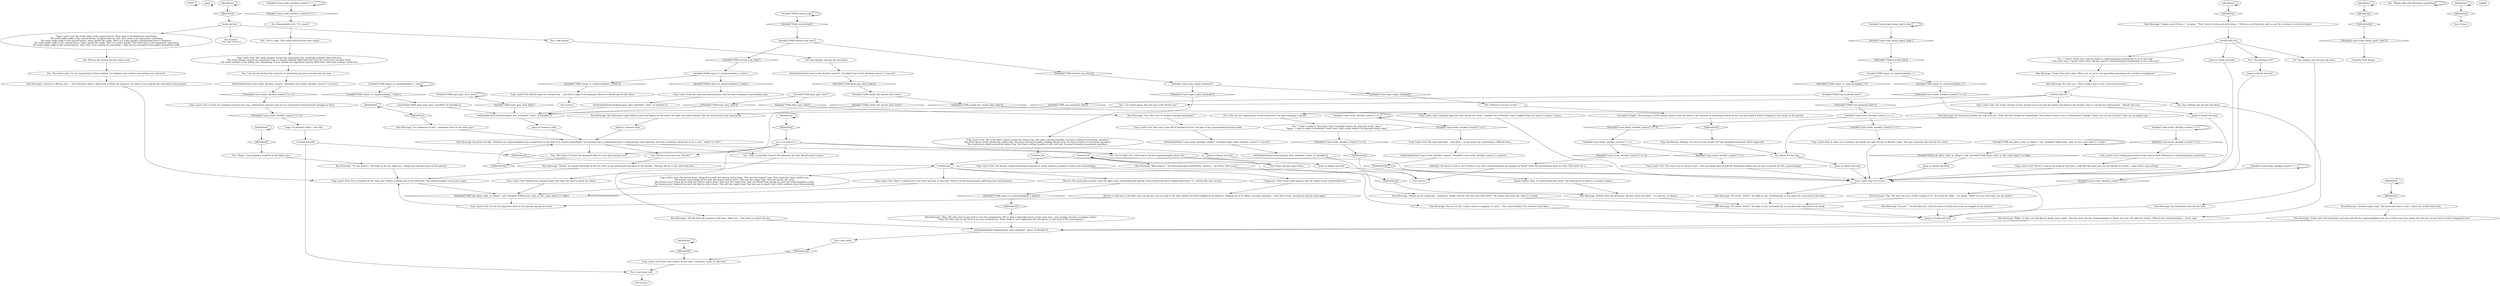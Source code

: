 # COAST ORB / reeds at lands end
# These reeds are in the north, at Land's End. The interactable reeds you can search when Morell tells you to check the phasmid traps. There are traps in these reeds.
# ==================================================
digraph G {
	  0 [label="START"];
	  1 [label="input"];
	  2 [label="Variable[\"TASK.restock_trap\"]"];
	  3 [label="Variable[\"TASK.restock_trap\"]", shape=diamond];
	  4 [label="!(Variable[\"TASK.restock_trap\"])", shape=diamond];
	  5 [label="IsKimHere()"];
	  6 [label="IsKimHere()", shape=diamond];
	  7 [label="!(IsKimHere())", shape=diamond];
	  8 [label="Kim Kitsuragi: \"Right.\" It does not look like he thinks you're right. \"Anyway, that's for the cryptozoologists to figure out now.\" He adds, for clarity: \"*We're* not cryptozoologists -- we're cops.\""];
	  9 [label="Kim Kitsuragi: Neither does the lieutenant. He just raises his collar -- it's cold out, as always."];
	  10 [label="Jump to: [lands end hub]"];
	  11 [label="Variable[\"coast.reeds_checked_counter\"] == 3"];
	  12 [label="Variable[\"coast.reeds_checked_counter\"] == 3", shape=diamond];
	  13 [label="!(Variable[\"coast.reeds_checked_counter\"] == 3)", shape=diamond];
	  14 [label="Kim Kitsuragi: \"Of course. Noted.\" He looks at you, incredulously, as you place the trap back in the reeds."];
	  15 [label="Logic: No phasmid either -- but still..."];
	  16 [label="Variable[\"coast.reeds_checked_counter\"] == 1"];
	  17 [label="Variable[\"coast.reeds_checked_counter\"] == 1", shape=diamond];
	  18 [label="!(Variable[\"coast.reeds_checked_counter\"] == 1)", shape=diamond];
	  19 [label="SetVariableValue(\"backyard.gary_door_unlocked\", false) --[[ Variable[ ]]"];
	  20 [label="IsKimHere()"];
	  21 [label="IsKimHere()", shape=diamond];
	  22 [label="!(IsKimHere())", shape=diamond];
	  23 [label="Kim Kitsuragi: \"Big surprise.\" The lieutenant grins mirthlessly. \"Anyway -- one down, three to go.\""];
	  24 [label="You: \"Maybe they will still attract something?\""];
	  25 [label="Kim Kitsuragi: \"Yes. Like a cat, or another teenage psychopath.\""];
	  26 [label="Variable[\"TASK.open_gary_door_done\"]"];
	  27 [label="Variable[\"TASK.open_gary_door_done\"]", shape=diamond];
	  28 [label="!(Variable[\"TASK.open_gary_door_done\"])", shape=diamond];
	  29 [label="SetVariableValue(\"backyard.gary_door_unlocked\", false) --[[ Variable[ ]]"];
	  30 [label="Variable[\"coast.traps_dying_regret_done\"]"];
	  31 [label="Variable[\"coast.traps_dying_regret_done\"]", shape=diamond];
	  32 [label="!(Variable[\"coast.traps_dying_regret_done\"])", shape=diamond];
	  33 [label="Jump to: [lands end hub]"];
	  34 [label="Kim Kitsuragi: \"Okay. But after that we get back to our own assignments. We've done a thorough survey of the coast now -- just running around is no longer useful.\"\n\"Okay. But after that we get back to our own assignments. There really is *no* explanation for this detour at this point of the investigation.\""];
	  35 [label="Trap: Land's End: The reeds continue to hiss around you as you put the empty trap back on the ground. Time to consult the professionals -- Morell and Lena."];
	  36 [label="You: \"I want to make it clear that I don't *actually* believe the phasmid exists, okay?\"\n\"Again -- I want to make it absolutely *clear* that I don't really believe the phasmid exists, okay?\""];
	  37 [label="Kim Kitsuragi: \"Always up for a good jog -- otherwise, would I still be *on* this case with *you*?\" He smiles and raises his collar. It's windy."];
	  38 [label="IsKimHere()"];
	  39 [label="IsKimHere()", shape=diamond];
	  40 [label="!(IsKimHere())", shape=diamond];
	  41 [label="SetVariableValue(\"backyard.gary_door_unlocked\", false) --[[ Variable[ ]]"];
	  42 [label="Variable[\"TASK.ask_about_ruby_in_village\"]  and  Variable[\"TASK.locate_ruby_on_the_coast_done\"] == false"];
	  43 [label="Variable[\"TASK.ask_about_ruby_in_village\"]  and  Variable[\"TASK.locate_ruby_on_the_coast_done\"] == false", shape=diamond];
	  44 [label="!(Variable[\"TASK.ask_about_ruby_in_village\"]  and  Variable[\"TASK.locate_ruby_on_the_coast_done\"] == false)", shape=diamond];
	  45 [label="You: [Leave.]"];
	  46 [label="Kim Kitsuragi: The lieutenant's gaze follows yours and lingers on the reeds, the sand, the water beyond. Then he turns back to you expectantly."];
	  47 [label="Kim Kitsuragi: \"Yup. The next one has a *crab* trapped in it.\" He raises his collar -- it's windy. \"These are just crab traps, you do realize?\""];
	  48 [label="Trap: Land's End: A familiar apparatus lies among the reeds -- another one of Morell's traps, weighed down by stones to keep it in place."];
	  49 [label="CancelTask(\"TASK.open_gary_door_cancelled\")--[[ Variable[ ]]"];
	  50 [label="Trap: Land's End: There's nothing else to do with the traps at this time. They're all just lying around, gathering dust and rainwater."];
	  51 [label="You: \"It'll be in the next one. *Surely*.\""];
	  52 [label="You: \"You're right. This crypto-research has been stupid.\""];
	  53 [label="IsKimHere()"];
	  54 [label="IsKimHere()", shape=diamond];
	  55 [label="!(IsKimHere())", shape=diamond];
	  56 [label="Trap: Land's End: No locusts!"];
	  57 [label="lands end hub"];
	  58 [label="Kim Kitsuragi: The lieutenant studies the trap with you. \"Well, the bait worked on *something*. This doesn't mean it was a reed-monster, though. Unless you see one in there? I just see an empty trap...\""];
	  59 [label="Trap: Land's End: There's a trap in the reeds at your feet. Looks like the same one you saw Morell set before -- same mesh, same wiring."];
	  60 [label="SetVariableValue(\"coast.reeds_checked_counter\", Variable[\"coast.reeds_checked_counter\"] +once(1)) "];
	  61 [label="Kim Kitsuragi: He purses his lips. \"Perhaps our cryptozoologists have competition in the form of an actual entomologist? Or someone else is sabotaging them? I could present more theories, but then I would be taking this on as a case -- which I'm *not*.\""];
	  62 [label="remorse hub"];
	  63 [label="Trap: Land's End: The reeds whisper around the sepulchral trap, as though suddenly filled with fear.\nThe reeds whisper around the sepulchral trap, as though suddenly filled with fear. Even the snow does not quiet them.\nThe reeds shudder in the falling rain, whispering. It is as though the sepulchral trap has filled them with some strange, novel fear."];
	  64 [label="Kim Kitsuragi: \"Good, good. We should be courteous and tell the cryptozoologists that one of their traps was empty, but then we can get back to *our* assignment here.\""];
	  65 [label="Untitled hub (02)"];
	  66 [label="Authority: He doesn't want to, but if there is one more cryptozoological run-around, he *must* force the investigation back on track. This better be it..."];
	  67 [label="Variable[\"coast.reeds_checked_counter\"] == 1"];
	  68 [label="Variable[\"coast.reeds_checked_counter\"] == 1", shape=diamond];
	  69 [label="!(Variable[\"coast.reeds_checked_counter\"] == 1)", shape=diamond];
	  70 [label="Variable[\"TASK.report_to_cryptozoologists_1_done\"]"];
	  71 [label="Variable[\"TASK.report_to_cryptozoologists_1_done\"]", shape=diamond];
	  72 [label="!(Variable[\"TASK.report_to_cryptozoologists_1_done\"])", shape=diamond];
	  73 [label="Jump to: [lands end hub]"];
	  74 [label="You: \"Bummer it wasn't in here...\""];
	  75 [label="Trap: Land's End: The reeds dance slowly around the empty trap. The trap's netting trembles. No insect sounds or movement anywhere.\nThe reeds dance slowly around the empty trap. The trap's netting trembles, shaking off the snow. No insect sounds or movement anywhere. \nThe reeds dance slowly around the empty trap. The trap's netting trembles in the cold rain. No insect sounds or movement anywhere. "];
	  76 [label="Trap: Land's End: The locusts aren't doing all too well, but they're still in there. This isn't the *empty* trap. That must have been another one.\nThe locusts aren't doing all too well, but they're still in there. This isn't the empty trap. That one was by the canal.\nThe locusts aren't doing all too well, but they're still in there. This isn't the empty trap. That one Morell was setting up, near the cryptozoologists camp.\nThe locusts aren't doing all too well, but they're still in there. This isn't the empty trap. That one was in Land's End, in the northern tip of this peninsula."];
	  77 [label="You: \"No need to grin. I'm not *expecting* to find anything. I'm helping some citizens and getting some fresh air.\""];
	  78 [label="Trap: Land's End: The locusts, dazed from being transported, slowly begin to acclimate to their new surroundings."];
	  79 [label="You: Release the locusts into the empty trap."];
	  80 [label="Shivers: The wind picks up here, near the cape's end, surrounding the narrow strip of land from three cardinal directions. It's cold for this time of year."];
	  81 [label="You: \"Damn, I was hoping it would be in the *first* one.\""];
	  82 [label="Kim Kitsuragi: \"Good. Now that's done. When can we get to our impending apocalypse of a murder investigation?\""];
	  83 [label="Kim Kitsuragi: \"Of course. Noted.\" He looks at you, incredulously, as you place the trap back in the reeds."];
	  84 [label="Jump to: [lands end hub]"];
	  85 [label="Kim Kitsuragi: \"No-no. I'm fine. I didn't mean to complain, it's just...\" He's short-winded. The sentence ends there."];
	  86 [label="Untitled hub"];
	  87 [label="You: [Leave.]\n\"Let's go.\" [Leave.]"];
	  88 [label="You: [Leave.]"];
	  89 [label="IsKimHere()"];
	  90 [label="IsKimHere()", shape=diamond];
	  91 [label="!(IsKimHere())", shape=diamond];
	  92 [label="IsKimHere()"];
	  93 [label="IsKimHere()", shape=diamond];
	  94 [label="!(IsKimHere())", shape=diamond];
	  95 [label="Trap: Land's End: You've checked all the traps now. There's nothing else to do with them. The cryptozoologists await your report."];
	  96 [label="Jump to: [lands end hub]"];
	  97 [label="Shivers: A cold gust of air dries your sweaty face and you look to the dark shadow the Feld building in the distance, drawing you to it. What a strange sensation... Once this is done, should you ask the wind again?"];
	  98 [label="IsKimHere()"];
	  99 [label="IsKimHere()", shape=diamond];
	  100 [label="!(IsKimHere())", shape=diamond];
	  101 [label="Variable[\"coast.reeds_checked_counter\"] == 2"];
	  102 [label="Variable[\"coast.reeds_checked_counter\"] == 2", shape=diamond];
	  103 [label="!(Variable[\"coast.reeds_checked_counter\"] == 2)", shape=diamond];
	  104 [label="SetVariableValue(\"coast.reeds_checked_counter\", Variable[\"coast.reeds_checked_counter\"] +once(1)) "];
	  105 [label="Trap: Land's End: You set the apparatus back on the ground, among the reeds."];
	  106 [label="Jump to: [lands end hub]"];
	  107 [label="You: \"I do get the feeling that someone or something may have messed with the trap...\""];
	  108 [label="IsKimHere()"];
	  109 [label="IsKimHere()", shape=diamond];
	  110 [label="!(IsKimHere())", shape=diamond];
	  111 [label="You: (Immediately yell.) \"It's empty!\""];
	  112 [label="Trap: Land's End: This trap is also full of panicked locusts. No sign of any cryptozoological beast inside."];
	  113 [label="Jump to: [remorse hub]"];
	  114 [label="IsKimHere()"];
	  115 [label="IsKimHere()", shape=diamond];
	  116 [label="!(IsKimHere())", shape=diamond];
	  117 [label="You: Say nothing, just put the trap down."];
	  118 [label="Trap: Land's End: The reeds sway in the coastal breeze. They seem to be waiting for something.\nThe reeds shake sadly in the coastal breeze, weighed down by rain. They seem to be waiting for something.\nThe reeds shake sadly in the coastal breeze. Snow specks the stalks. Most of it melts quickly, relinquishing form to darkness. \nThe reeds shake sadly in the coastal breeze. Snow specks the stalks. Most of it melts quickly. The reeds seem to be waiting for something.\nThe reeds shake sadly in the coastal breeze. They seem to be waiting for something -- some secret concealed in the night's warmthless robe."];
	  119 [label="You: Reach for the trap."];
	  120 [label="Perception (Sight): The netting is a little untidy, messier than the others. Like someone or something picked up the trap and shook it before dropping it back down on the ground."];
	  121 [label="Kim Kitsuragi: \"I'm just...\" he breathes out. \"Glad we haven't found some poor cat trapped in one of these.\""];
	  122 [label="Variable[\"TASK.restock_trap_done\"]"];
	  123 [label="Variable[\"TASK.restock_trap_done\"]", shape=diamond];
	  124 [label="!(Variable[\"TASK.restock_trap_done\"])", shape=diamond];
	  125 [label="Empathy: Poor things..."];
	  126 [label="Untitled hub"];
	  127 [label="You: Pause and just stand there."];
	  128 [label="You: Say nothing, just put the trap down."];
	  129 [label="Trap: Boathouses: Nothing. No traces of the locusts *or* the Insulindian phasmid. What happened?"];
	  130 [label="SetVariableValue(\"coast.reeds_checked_counter\", Variable[\"coast.reeds_checked_counter\"] +once(1)) "];
	  131 [label="Trap: Land's End: All the traps are stocked now -- and still no sight of the phasmid. Return to Morell and let him know."];
	  132 [label="Variable[\"TASK.report_to_cryptozoologists_1\"]"];
	  133 [label="Variable[\"TASK.report_to_cryptozoologists_1\"]", shape=diamond];
	  134 [label="!(Variable[\"TASK.report_to_cryptozoologists_1\"])", shape=diamond];
	  135 [label="You: \"Let's keep going. The next one is the *lucky* one.\""];
	  136 [label="Kim Kitsuragi: The lieutenant stretches his back."];
	  137 [label="Kim Kitsuragi: \"I'm beginning to feel... somewhat sorry for the little guys.\""];
	  138 [label="You: [Leave.]"];
	  139 [label="You: \"But what if it *was* the phasmid? What if it ate them and got out?\""];
	  140 [label="You: Look around."];
	  141 [label="Untitled hub (02)"];
	  142 [label="You: \"How are you enjoying the cardio, lieutenant? I'm quite enjoying it myself.\""];
	  143 [label="Kim Kitsuragi: \"Another empty trap,\" the lieutenant takes a note -- more out of habit than duty."];
	  144 [label="Variable[\"TASK.unlock_the_weasle_door_done\"]"];
	  145 [label="Variable[\"TASK.unlock_the_weasle_door_done\"]", shape=diamond];
	  146 [label="!(Variable[\"TASK.unlock_the_weasle_door_done\"])", shape=diamond];
	  147 [label="Kim Kitsuragi: \"I meant no offence, just...\" The lieutenant doesn't know how to finish the sentence. He looks at you, putting the trap back on the ground."];
	  148 [label="You: \"Yeah, it probably *wasn't* the phasmid, but still. Morell needs to know.\""];
	  149 [label="Kim Kitsuragi: He stops you. \"Don't answer that. It was a rhetorical question.\""];
	  150 [label="Variable[\"coast.reeds_checked_counter\"] == 2"];
	  151 [label="Variable[\"coast.reeds_checked_counter\"] == 2", shape=diamond];
	  152 [label="!(Variable[\"coast.reeds_checked_counter\"] == 2)", shape=diamond];
	  153 [label="Kim Kitsuragi: \"Surely,\" he repeats and looks at the sea, then at you putting the trap back on the ground. \"Anyway, the air is nice and fresh here...\""];
	  154 [label="see_it_to_believe_it"];
	  155 [label="Trap: Land's End: This trap's not too hard to spot -- once you know what to look for. Keeping it hidden has not been a priority for the cryptozoologist."];
	  156 [label="Kim Kitsuragi: \"Empty as all of them...\" he pants. \"*One* more of these and we're done...\" His face is red from the cold sea air. He crouches to catch his breath."];
	  157 [label="You: Look closer still."];
	  158 [label="Variable[\"TASK.open_gary_door\"]"];
	  159 [label="Variable[\"TASK.open_gary_door\"]", shape=diamond];
	  160 [label="!(Variable[\"TASK.open_gary_door\"])", shape=diamond];
	  161 [label="SetVariableValue(\"coast.reeds_checked_counter\", Variable[\"coast.reeds_checked_counter\"] +once(1)) "];
	  162 [label="SetVariableValue(\"backyard.gary_door_unlocked\", false) --[[ Variable[ ]]"];
	  163 [label="Variable[\"coast.traps_empty_landsend\"]"];
	  164 [label="Variable[\"coast.traps_empty_landsend\"]", shape=diamond];
	  165 [label="!(Variable[\"coast.traps_empty_landsend\"])", shape=diamond];
	  166 [label="Trap: Land's End: Your voice echoes on the coast, carried by a gust of cold wind."];
	  167 [label="You: \"You're right. But I still need to tell the cryptozoologists about this.\""];
	  168 [label="Trap: Land's End: Nothing but locusts in this trap as well. Definitely no cryptozoological monstrosity."];
	  169 [label="Trap: Land's End: The trap feels light -- and silent -- as you pick it up. Something is different here..."];
	  170 [label="You: Look closer."];
	  171 [label="You: \"I *must* stress that I did not expect a cryptozoological monstrosity to be in this trap.\"\n\"One more time, I *must* stress that I did not expect a cryptozoological monstrosity to be in this trap.\""];
	  172 [label="Variable[\"TASK.report_to_cryptozoologists_3_done\"]"];
	  173 [label="Variable[\"TASK.report_to_cryptozoologists_3_done\"]", shape=diamond];
	  174 [label="!(Variable[\"TASK.report_to_cryptozoologists_3_done\"])", shape=diamond];
	  175 [label="Trap: Land's End: Just dead and dying locusts, and the slow swaying of surrounding reeds."];
	  176 [label="Trap: Land's End: Locusts are crawling around in the trap, confused but uneaten. You see no carnivorous *reed-phasmid* gorging on them."];
	  177 [label="You: [Leave.]"];
	  178 [label="Trap: Land's End: It takes you a moment, but finally you spot the last of Morell's traps. This one's partially obscured by the reeds..."];
	  179 [label="Jump to: [lands end hub]"];
	  180 [label="Inland Empire: Man, it's lonely doing this alone. The wind seems to howl in a strange manner..."];
	  181 [label="You: Say nothing, just put the trap down."];
	  182 [label="You: \"You getting tired?\""];
	  183 [label="endhub"];
	  184 [label="Variable[\"coast.reeds_checked_counter\"] == 3"];
	  185 [label="Variable[\"coast.reeds_checked_counter\"] == 3", shape=diamond];
	  186 [label="!(Variable[\"coast.reeds_checked_counter\"] == 3)", shape=diamond];
	  187 [label="Composure: They're not really going to get the chance to get comfortable here."];
	  188 [label="Kim Kitsuragi: \"We did *sort of* promise to tell them, didn't we...\" He seems to regret the fact."];
	  189 [label="Kim Kitsuragi: \"No you weren't.\" He looks at the sea, then you -- laying the trap back down on the ground."];
	  190 [label="Trap: Land's End: Nothing has changed about this trap. You need to check the others."];
	  191 [label="Variable[\"TASK.trap_landsend_done\"]"];
	  192 [label="Variable[\"TASK.trap_landsend_done\"]", shape=diamond];
	  193 [label="!(Variable[\"TASK.trap_landsend_done\"])", shape=diamond];
	  194 [label="Jump to: [remorse hub]"];
	  195 [label="Untitled hub (08)"];
	  196 [label="Jump to: [lands end hub]"];
	  0 -> 0
	  1 -> 1
	  2 -> 2
	  2 -> 3
	  3 -> 122
	  4 -> 132
	  5 -> 5
	  5 -> 6
	  6 -> 137
	  7 -> 61
	  8 -> 41
	  9 -> 83
	  10 -> 56
	  11 -> 11
	  11 -> 12
	  12 -> 169
	  13 -> 100
	  14 -> 83
	  15 -> 195
	  16 -> 16
	  16 -> 17
	  17 -> 111
	  18 -> 176
	  19 -> 113
	  20 -> 20
	  20 -> 21
	  21 -> 22
	  22 -> 32
	  23 -> 85
	  24 -> 24
	  25 -> 112
	  26 -> 26
	  26 -> 27
	  27 -> 19
	  28 -> 144
	  29 -> 19
	  30 -> 30
	  30 -> 31
	  31 -> 4
	  32 -> 125
	  33 -> 56
	  34 -> 41
	  35 -> 179
	  36 -> 13
	  37 -> 83
	  38 -> 38
	  38 -> 39
	  39 -> 143
	  40 -> 180
	  41 -> 170
	  42 -> 42
	  42 -> 43
	  43 -> 96
	  44 -> 105
	  46 -> 194
	  47 -> 83
	  48 -> 56
	  49 -> 19
	  50 -> 44
	  51 -> 153
	  52 -> 63
	  53 -> 53
	  53 -> 54
	  54 -> 166
	  55 -> 166
	  56 -> 14
	  57 -> 140
	  57 -> 118
	  57 -> 87
	  58 -> 119
	  59 -> 56
	  60 -> 18
	  61 -> 51
	  61 -> 139
	  61 -> 148
	  61 -> 167
	  62 -> 127
	  62 -> 86
	  62 -> 23
	  63 -> 107
	  64 -> 41
	  65 -> 35
	  65 -> 181
	  65 -> 142
	  65 -> 135
	  66 -> 138
	  67 -> 67
	  67 -> 68
	  68 -> 47
	  69 -> 58
	  70 -> 70
	  70 -> 71
	  71 -> 49
	  72 -> 94
	  73 -> 56
	  74 -> 120
	  75 -> 126
	  76 -> 44
	  77 -> 147
	  78 -> 187
	  79 -> 77
	  80 -> 72
	  81 -> 189
	  82 -> 149
	  83 -> 196
	  84 -> 56
	  85 -> 196
	  86 -> 80
	  86 -> 116
	  86 -> 50
	  86 -> 76
	  89 -> 89
	  89 -> 90
	  90 -> 57
	  91 -> 129
	  92 -> 92
	  92 -> 93
	  93 -> 154
	  94 -> 34
	  95 -> 44
	  96 -> 56
	  97 -> 105
	  98 -> 98
	  98 -> 99
	  99 -> 81
	  100 -> 138
	  101 -> 101
	  101 -> 102
	  102 -> 168
	  103 -> 15
	  104 -> 28
	  105 -> 95
	  106 -> 56
	  107 -> 60
	  108 -> 108
	  108 -> 109
	  109 -> 45
	  110 -> 86
	  111 -> 52
	  112 -> 161
	  113 -> 61
	  114 -> 114
	  114 -> 115
	  115 -> 156
	  116 -> 9
	  117 -> 104
	  118 -> 79
	  119 -> 10
	  120 -> 91
	  121 -> 196
	  122 -> 123
	  122 -> 124
	  123 -> 172
	  124 -> 163
	  126 -> 138
	  126 -> 78
	  127 -> 62
	  128 -> 136
	  129 -> 119
	  130 -> 40
	  131 -> 177
	  132 -> 133
	  132 -> 134
	  133 -> 69
	  134 -> 191
	  135 -> 46
	  136 -> 196
	  137 -> 61
	  139 -> 7
	  140 -> 117
	  141 -> 128
	  141 -> 73
	  141 -> 171
	  141 -> 182
	  142 -> 36
	  143 -> 64
	  144 -> 145
	  144 -> 146
	  145 -> 19
	  146 -> 48
	  147 -> 95
	  148 -> 188
	  149 -> 65
	  150 -> 152
	  150 -> 151
	  151 -> 155
	  152 -> 66
	  153 -> 95
	  154 -> 167
	  154 -> 106
	  154 -> 139
	  154 -> 51
	  154 -> 148
	  155 -> 56
	  156 -> 141
	  157 -> 88
	  158 -> 160
	  158 -> 159
	  159 -> 25
	  160 -> 19
	  161 -> 162
	  162 -> 37
	  163 -> 164
	  163 -> 165
	  164 -> 74
	  165 -> 75
	  166 -> 157
	  167 -> 33
	  168 -> 59
	  169 -> 130
	  170 -> 55
	  171 -> 82
	  172 -> 173
	  172 -> 174
	  173 -> 175
	  174 -> 131
	  175 -> 29
	  176 -> 103
	  178 -> 56
	  179 -> 56
	  180 -> 9
	  181 -> 8
	  182 -> 84
	  184 -> 185
	  184 -> 186
	  185 -> 178
	  186 -> 150
	  187 -> 97
	  188 -> 41
	  189 -> 95
	  190 -> 44
	  191 -> 192
	  191 -> 193
	  192 -> 190
	  193 -> 184
	  194 -> 61
	  195 -> 157
	  195 -> 110
	  196 -> 56
}

